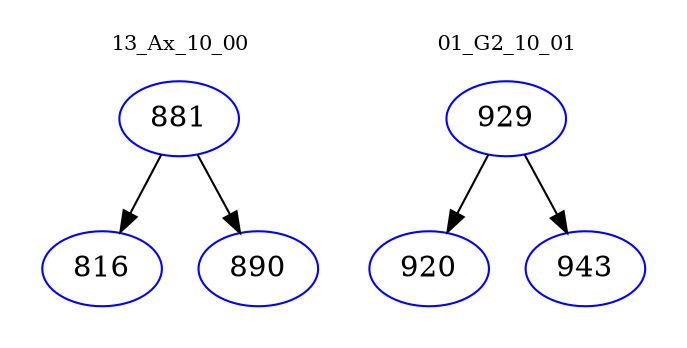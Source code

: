 digraph{
subgraph cluster_0 {
color = white
label = "13_Ax_10_00";
fontsize=10;
T0_881 [label="881", color="blue"]
T0_881 -> T0_816 [color="black"]
T0_816 [label="816", color="blue"]
T0_881 -> T0_890 [color="black"]
T0_890 [label="890", color="blue"]
}
subgraph cluster_1 {
color = white
label = "01_G2_10_01";
fontsize=10;
T1_929 [label="929", color="blue"]
T1_929 -> T1_920 [color="black"]
T1_920 [label="920", color="blue"]
T1_929 -> T1_943 [color="black"]
T1_943 [label="943", color="blue"]
}
}
